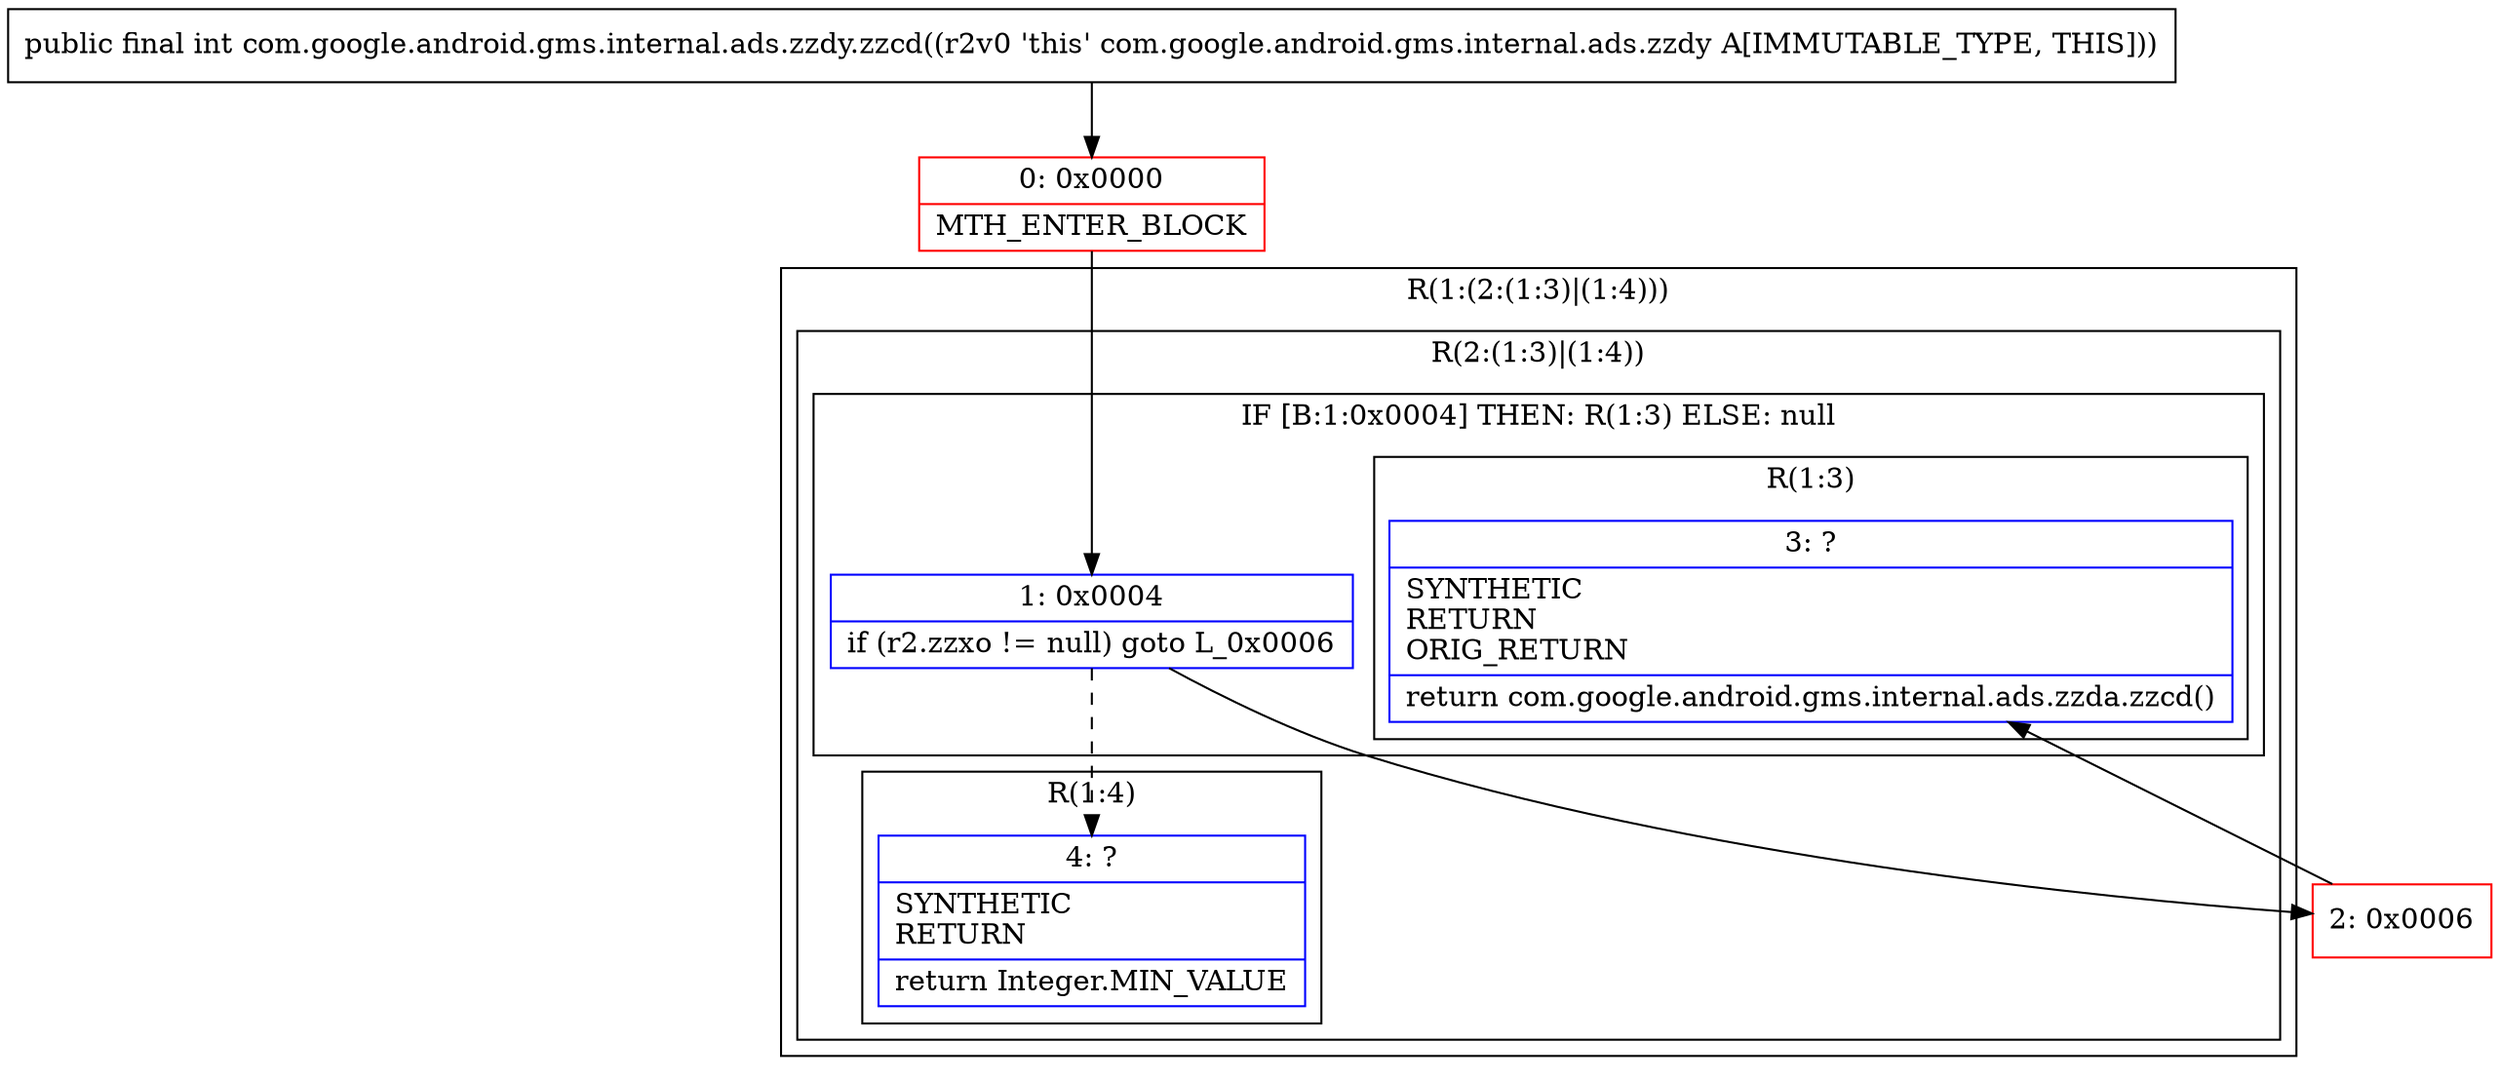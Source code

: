 digraph "CFG forcom.google.android.gms.internal.ads.zzdy.zzcd()I" {
subgraph cluster_Region_861631062 {
label = "R(1:(2:(1:3)|(1:4)))";
node [shape=record,color=blue];
subgraph cluster_Region_1577846987 {
label = "R(2:(1:3)|(1:4))";
node [shape=record,color=blue];
subgraph cluster_IfRegion_388464668 {
label = "IF [B:1:0x0004] THEN: R(1:3) ELSE: null";
node [shape=record,color=blue];
Node_1 [shape=record,label="{1\:\ 0x0004|if (r2.zzxo != null) goto L_0x0006\l}"];
subgraph cluster_Region_50018921 {
label = "R(1:3)";
node [shape=record,color=blue];
Node_3 [shape=record,label="{3\:\ ?|SYNTHETIC\lRETURN\lORIG_RETURN\l|return com.google.android.gms.internal.ads.zzda.zzcd()\l}"];
}
}
subgraph cluster_Region_1784295842 {
label = "R(1:4)";
node [shape=record,color=blue];
Node_4 [shape=record,label="{4\:\ ?|SYNTHETIC\lRETURN\l|return Integer.MIN_VALUE\l}"];
}
}
}
Node_0 [shape=record,color=red,label="{0\:\ 0x0000|MTH_ENTER_BLOCK\l}"];
Node_2 [shape=record,color=red,label="{2\:\ 0x0006}"];
MethodNode[shape=record,label="{public final int com.google.android.gms.internal.ads.zzdy.zzcd((r2v0 'this' com.google.android.gms.internal.ads.zzdy A[IMMUTABLE_TYPE, THIS])) }"];
MethodNode -> Node_0;
Node_1 -> Node_2;
Node_1 -> Node_4[style=dashed];
Node_0 -> Node_1;
Node_2 -> Node_3;
}


